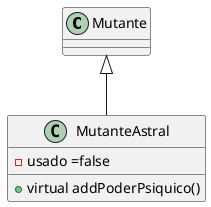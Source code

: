 @startuml
class Mutante {}


class MutanteAstral{
    -usado =false
    +virtual addPoderPsiquico()
}

Mutante <|-- MutanteAstral
@enduml